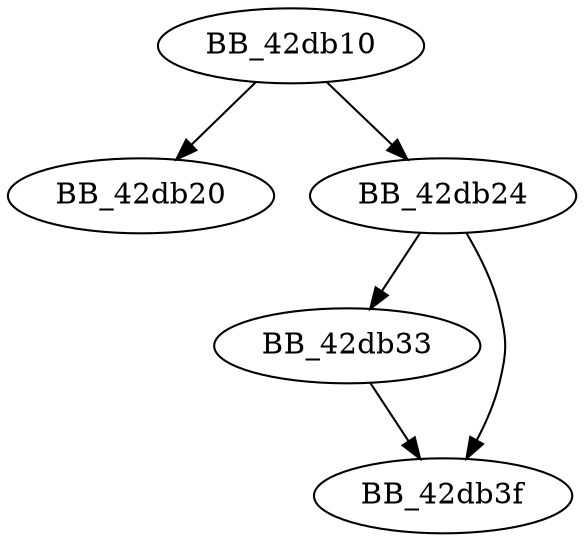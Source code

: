 DiGraph __ValidateImageBase{
BB_42db10->BB_42db20
BB_42db10->BB_42db24
BB_42db24->BB_42db33
BB_42db24->BB_42db3f
BB_42db33->BB_42db3f
}

